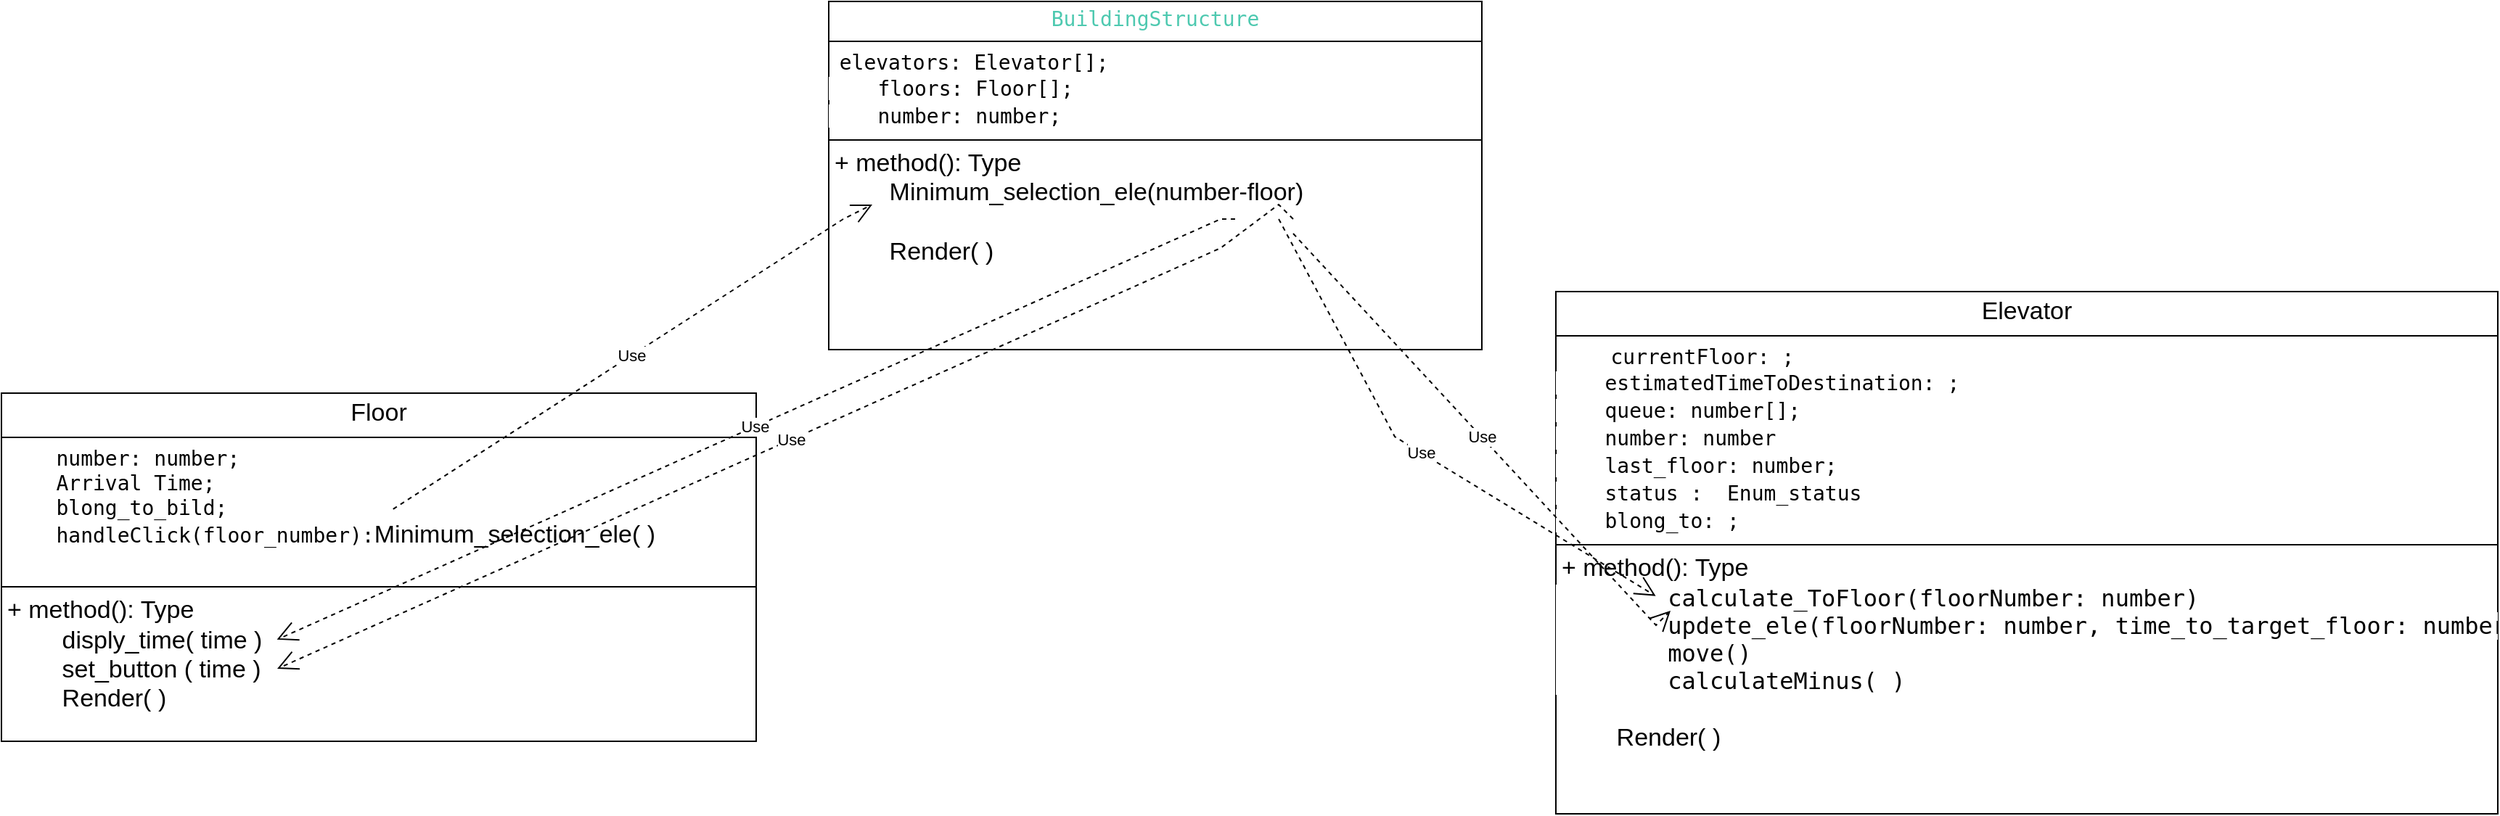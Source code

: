 <mxfile version="24.2.5" type="github">
  <diagram name="Page-1" id="IjWUP9i7PuynatKF41-h">
    <mxGraphModel dx="2162" dy="584" grid="1" gridSize="10" guides="1" tooltips="1" connect="1" arrows="1" fold="1" page="1" pageScale="1" pageWidth="827" pageHeight="1169" math="0" shadow="0">
      <root>
        <mxCell id="0" />
        <mxCell id="1" parent="0" />
        <mxCell id="OSa0iuLK5JAHsQCo5Juk-1" value="&lt;p style=&quot;margin:0px;margin-top:4px;text-align:center;&quot;&gt;&lt;span style=&quot;color: rgb(78, 201, 176); font-family: &amp;quot;Droid Sans Mono&amp;quot;, &amp;quot;monospace&amp;quot;, monospace; font-size: 14px; white-space: pre; text-align: left; background-color: rgb(255, 255, 255);&quot;&gt;BuildingStructure&lt;/span&gt;&lt;/p&gt;&lt;hr size=&quot;1&quot; style=&quot;border-style:solid;&quot;&gt;&lt;p style=&quot;margin:0px;margin-left:4px;&quot;&gt;&lt;span style=&quot;background-color: rgb(255, 255, 255);&quot;&gt;&amp;nbsp;&lt;span style=&quot;font-family: &amp;quot;Droid Sans Mono&amp;quot;, &amp;quot;monospace&amp;quot;, monospace; font-size: 14px; white-space: pre;&quot;&gt;elevators&lt;/span&gt;&lt;span style=&quot;font-family: &amp;quot;Droid Sans Mono&amp;quot;, &amp;quot;monospace&amp;quot;, monospace; font-size: 14px; white-space: pre;&quot;&gt;:&lt;/span&gt;&lt;span style=&quot;font-family: &amp;quot;Droid Sans Mono&amp;quot;, &amp;quot;monospace&amp;quot;, monospace; font-size: 14px; white-space: pre;&quot;&gt; &lt;/span&gt;&lt;span style=&quot;font-family: &amp;quot;Droid Sans Mono&amp;quot;, &amp;quot;monospace&amp;quot;, monospace; font-size: 14px; white-space: pre;&quot;&gt;Elevator&lt;/span&gt;&lt;span style=&quot;font-family: &amp;quot;Droid Sans Mono&amp;quot;, &amp;quot;monospace&amp;quot;, monospace; font-size: 14px; white-space: pre;&quot;&gt;[];&lt;/span&gt;&lt;/span&gt;&lt;/p&gt;&lt;div style=&quot;font-family: &amp;quot;Droid Sans Mono&amp;quot;, &amp;quot;monospace&amp;quot;, monospace; font-size: 14px; line-height: 19px; white-space: pre;&quot;&gt;&lt;div&gt;&lt;span style=&quot;background-color: rgb(255, 255, 255);&quot;&gt;    floors: Floor[];&lt;/span&gt;&lt;/div&gt;&lt;div&gt;&lt;span style=&quot;background-color: rgb(255, 255, 255);&quot;&gt;    number: number;&lt;/span&gt;&lt;/div&gt;&lt;/div&gt;&lt;hr size=&quot;1&quot; style=&quot;border-style:solid;&quot;&gt;&lt;p style=&quot;margin: 0px 0px 0px 4px; font-size: 17px;&quot;&gt;&lt;font style=&quot;font-size: 17px;&quot;&gt;+ method(): Type&lt;/font&gt;&lt;span style=&quot;background-color: initial; white-space: pre;&quot;&gt;&#x9;&lt;/span&gt;&lt;/p&gt;&lt;p style=&quot;margin: 0px 0px 0px 4px;&quot;&gt;&lt;span style=&quot;background-color: initial; font-size: 17px;&quot;&gt;&lt;span style=&quot;white-space: pre;&quot;&gt;&#x9;&lt;/span&gt;Minimum_selection_ele(number-floor)&lt;/span&gt;&lt;/p&gt;&lt;p style=&quot;margin: 0px 0px 0px 4px;&quot;&gt;&lt;span style=&quot;background-color: initial; font-size: 17px;&quot;&gt;&lt;br&gt;&lt;/span&gt;&lt;/p&gt;&lt;p style=&quot;margin: 0px 0px 0px 4px;&quot;&gt;&lt;span style=&quot;background-color: initial; font-size: 17px;&quot;&gt;&lt;span style=&quot;white-space: pre;&quot;&gt;&#x9;&lt;/span&gt;Render( )&lt;br&gt;&lt;/span&gt;&lt;/p&gt;" style="verticalAlign=top;align=left;overflow=fill;html=1;whiteSpace=wrap;" vertex="1" parent="1">
          <mxGeometry x="210" y="10" width="450" height="240" as="geometry" />
        </mxCell>
        <mxCell id="OSa0iuLK5JAHsQCo5Juk-4" value="&lt;p style=&quot;text-align: center; margin: 4px 0px 0px; font-size: 17px;&quot;&gt;Floor&lt;/p&gt;&lt;hr size=&quot;1&quot; style=&quot;border-style:solid;&quot;&gt;&lt;p style=&quot;margin:0px;margin-left:4px;&quot;&gt;&lt;span style=&quot;background-color: rgb(255, 255, 255); font-family: &amp;quot;Droid Sans Mono&amp;quot;, &amp;quot;monospace&amp;quot;, monospace; font-size: 14px; white-space: pre;&quot;&gt;    number: number;&lt;/span&gt;&lt;span style=&quot;font-family: &amp;quot;Droid Sans Mono&amp;quot;, &amp;quot;monospace&amp;quot;, monospace; font-size: 14px; white-space: pre;&quot;&gt;&#x9;&lt;/span&gt;&lt;/p&gt;&lt;p style=&quot;margin:0px;margin-left:4px;&quot;&gt;&lt;span style=&quot;background-color: initial; font-size: 14px; white-space: pre;&quot;&gt;&lt;font face=&quot;Droid Sans Mono, monospace, monospace&quot;&gt;    Arrival Time;&lt;/font&gt;&lt;/span&gt;&lt;/p&gt;&lt;p style=&quot;margin:0px;margin-left:4px;&quot;&gt;&lt;span style=&quot;background-color: initial;&quot;&gt;&lt;font style=&quot;&quot; face=&quot;Droid Sans Mono, monospace, monospace&quot;&gt;&lt;span style=&quot;font-size: 14px; white-space: pre;&quot;&gt;    blong_to_bild;&lt;/span&gt;&lt;br&gt;&lt;/font&gt;&lt;/span&gt;&lt;/p&gt;&lt;p style=&quot;margin:0px;margin-left:4px;&quot;&gt;&lt;span style=&quot;background-color: initial;&quot;&gt;&lt;font style=&quot;&quot; face=&quot;Droid Sans Mono, monospace, monospace&quot;&gt;&lt;span style=&quot;font-size: 14px; white-space: pre;&quot;&gt;    handleClick(floor_number):&lt;/span&gt;&lt;/font&gt;&lt;/span&gt;&lt;span style=&quot;font-size: 17px; background-color: initial;&quot;&gt;Minimum_selection_ele( )&lt;/span&gt;&lt;/p&gt;&lt;div style=&quot;font-family: &amp;quot;Droid Sans Mono&amp;quot;, &amp;quot;monospace&amp;quot;, monospace; font-size: 14px; line-height: 19px; white-space: pre;&quot;&gt;&lt;div&gt;&lt;span style=&quot;background-color: rgb(255, 255, 255);&quot;&gt;&lt;br&gt;&lt;/span&gt;&lt;/div&gt;&lt;/div&gt;&lt;hr size=&quot;1&quot; style=&quot;border-style:solid;&quot;&gt;&lt;p style=&quot;margin: 0px 0px 0px 4px; font-size: 17px;&quot;&gt;&lt;font style=&quot;font-size: 17px;&quot;&gt;+ method(): Type&lt;/font&gt;&lt;span style=&quot;background-color: initial; white-space: pre;&quot;&gt;&#x9;&lt;/span&gt;&lt;/p&gt;&lt;p style=&quot;margin: 0px 0px 0px 4px;&quot;&gt;&lt;span style=&quot;background-color: initial; font-size: 17px;&quot;&gt;&lt;span style=&quot;white-space: pre;&quot;&gt;&#x9;&lt;/span&gt;disply_time( time )&lt;/span&gt;&lt;/p&gt;&lt;p style=&quot;margin: 0px 0px 0px 4px;&quot;&gt;&lt;span style=&quot;background-color: initial; font-size: 17px;&quot;&gt;&lt;span style=&quot;white-space: pre;&quot;&gt;&#x9;&lt;/span&gt;set_button ( time )&lt;br&gt;&lt;/span&gt;&lt;/p&gt;&lt;p style=&quot;margin: 0px 0px 0px 4px;&quot;&gt;&lt;span style=&quot;background-color: initial; font-size: 17px;&quot;&gt;&lt;span style=&quot;white-space: pre;&quot;&gt;&#x9;&lt;/span&gt;Render( )&lt;br&gt;&lt;/span&gt;&lt;/p&gt;" style="verticalAlign=top;align=left;overflow=fill;html=1;whiteSpace=wrap;" vertex="1" parent="1">
          <mxGeometry x="-360" y="280" width="520" height="240" as="geometry" />
        </mxCell>
        <mxCell id="OSa0iuLK5JAHsQCo5Juk-5" value="&lt;p style=&quot;text-align: center; margin: 4px 0px 0px; font-size: 17px;&quot;&gt;Elevator&lt;/p&gt;&lt;hr size=&quot;1&quot; style=&quot;border-style:solid;&quot;&gt;&lt;p style=&quot;margin:0px;margin-left:4px;&quot;&gt;&lt;span style=&quot;background-color: rgb(255, 255, 255);&quot;&gt;&lt;span style=&quot;font-family: &amp;quot;Droid Sans Mono&amp;quot;, &amp;quot;monospace&amp;quot;, monospace; font-size: 14px; white-space: pre;&quot;&gt;    &lt;/span&gt;&lt;span style=&quot;font-family: &amp;quot;Droid Sans Mono&amp;quot;, &amp;quot;monospace&amp;quot;, monospace; font-size: 14px; white-space: pre;&quot;&gt;currentFloor&lt;/span&gt;&lt;span style=&quot;font-family: &amp;quot;Droid Sans Mono&amp;quot;, &amp;quot;monospace&amp;quot;, monospace; font-size: 14px; white-space: pre;&quot;&gt;:&lt;/span&gt;&lt;span style=&quot;font-family: &amp;quot;Droid Sans Mono&amp;quot;, &amp;quot;monospace&amp;quot;, monospace; font-size: 14px; white-space: pre;&quot;&gt; &lt;/span&gt;&lt;span style=&quot;font-family: &amp;quot;Droid Sans Mono&amp;quot;, &amp;quot;monospace&amp;quot;, monospace; font-size: 14px; white-space: pre;&quot;&gt;;&lt;/span&gt;&lt;/span&gt;&lt;/p&gt;&lt;div style=&quot;font-family: &amp;quot;Droid Sans Mono&amp;quot;, &amp;quot;monospace&amp;quot;, monospace; font-size: 14px; line-height: 19px; white-space: pre;&quot;&gt;&lt;div style=&quot;&quot;&gt;&lt;span style=&quot;background-color: rgb(255, 255, 255);&quot;&gt;    estimatedTimeToDestination: ;&lt;/span&gt;&lt;/div&gt;&lt;div style=&quot;&quot;&gt;&lt;span style=&quot;background-color: rgb(255, 255, 255);&quot;&gt;    queue: number[];&lt;/span&gt;&lt;/div&gt;&lt;div style=&quot;&quot;&gt;&lt;span style=&quot;background-color: rgb(255, 255, 255);&quot;&gt;    number: number&lt;/span&gt;&lt;/div&gt;&lt;div style=&quot;&quot;&gt;&lt;span style=&quot;background-color: rgb(255, 255, 255);&quot;&gt;    last_floor: number;&lt;/span&gt;&lt;/div&gt;&lt;div style=&quot;&quot;&gt;&lt;span style=&quot;background-color: rgb(255, 255, 255);&quot;&gt;    status :  Enum_status&lt;/span&gt;&lt;/div&gt;&lt;div style=&quot;&quot;&gt;&lt;span style=&quot;background-color: rgb(255, 255, 255);&quot;&gt;    blong_to: ;&lt;/span&gt;&lt;/div&gt;&lt;/div&gt;&lt;hr size=&quot;1&quot; style=&quot;border-style:solid;&quot;&gt;&lt;p style=&quot;margin: 0px 0px 0px 4px; font-size: 17px;&quot;&gt;&lt;font style=&quot;font-size: 17px;&quot;&gt;+ method(): Type&lt;/font&gt;&lt;span style=&quot;background-color: initial; white-space: pre;&quot;&gt;&#x9;&lt;/span&gt;&lt;/p&gt;&lt;div style=&quot;font-family: &amp;quot;Droid Sans Mono&amp;quot;, &amp;quot;monospace&amp;quot;, monospace; line-height: 19px; white-space: pre; font-size: 16px;&quot;&gt;&lt;span style=&quot;background-color: rgb(255, 255, 255);&quot;&gt;&lt;font style=&quot;font-size: 16px;&quot;&gt;&lt;span style=&quot;white-space: pre;&quot;&gt;&#x9;&lt;/span&gt;calculate_ToFloor(floorNumber: number)&lt;/font&gt;&lt;/span&gt;&lt;/div&gt;&lt;div style=&quot;font-family: &amp;quot;Droid Sans Mono&amp;quot;, &amp;quot;monospace&amp;quot;, monospace; line-height: 19px; white-space: pre; font-size: 16px;&quot;&gt;&lt;div style=&quot;line-height: 19px;&quot;&gt;&lt;span style=&quot;background-color: rgb(255, 255, 255);&quot;&gt;&lt;font style=&quot;font-size: 16px;&quot;&gt;&lt;span style=&quot;white-space: pre;&quot;&gt;&#x9;&lt;/span&gt;updete_ele(floorNumber: number, time_to_target_floor: number)&lt;/font&gt;&lt;/span&gt;&lt;/div&gt;&lt;div style=&quot;line-height: 19px;&quot;&gt;&lt;div style=&quot;line-height: 19px;&quot;&gt;&lt;span style=&quot;background-color: rgb(255, 255, 255);&quot;&gt;&lt;font style=&quot;font-size: 16px;&quot;&gt;&lt;span style=&quot;white-space: pre;&quot;&gt;&#x9;&lt;/span&gt;move()&lt;/font&gt;&lt;/span&gt;&lt;/div&gt;&lt;div style=&quot;line-height: 19px;&quot;&gt;&lt;div style=&quot;line-height: 19px;&quot;&gt;&lt;span style=&quot;background-color: rgb(255, 255, 255);&quot;&gt;&lt;font style=&quot;font-size: 16px;&quot;&gt;&lt;span style=&quot;white-space: pre;&quot;&gt;&#x9;&lt;/span&gt;calculateMinus( )&lt;/font&gt;&lt;/span&gt;&lt;/div&gt;&lt;/div&gt;&lt;/div&gt;&lt;/div&gt;&lt;p style=&quot;margin: 0px 0px 0px 4px;&quot;&gt;&lt;span style=&quot;background-color: initial; font-size: 17px;&quot;&gt;&lt;span style=&quot;white-space: pre;&quot;&gt;&#x9;&lt;/span&gt;&lt;/span&gt;&lt;/p&gt;&lt;p style=&quot;margin: 0px 0px 0px 4px;&quot;&gt;&lt;span style=&quot;background-color: initial; font-size: 17px;&quot;&gt;&lt;span style=&quot;white-space: pre;&quot;&gt;&#x9;&lt;/span&gt;Render( )&lt;br&gt;&lt;/span&gt;&lt;/p&gt;" style="verticalAlign=top;align=left;overflow=fill;html=1;whiteSpace=wrap;" vertex="1" parent="1">
          <mxGeometry x="711" y="210" width="649" height="360" as="geometry" />
        </mxCell>
        <mxCell id="OSa0iuLK5JAHsQCo5Juk-9" value="Use" style="endArrow=open;endSize=12;dashed=1;html=1;rounded=0;exitX=0.519;exitY=0.333;exitDx=0;exitDy=0;exitPerimeter=0;" edge="1" parent="1" source="OSa0iuLK5JAHsQCo5Juk-4">
          <mxGeometry width="160" relative="1" as="geometry">
            <mxPoint x="-10" y="160" as="sourcePoint" />
            <mxPoint x="240" y="150" as="targetPoint" />
            <Array as="points">
              <mxPoint x="220" y="160" />
            </Array>
          </mxGeometry>
        </mxCell>
        <mxCell id="OSa0iuLK5JAHsQCo5Juk-11" value="Use" style="endArrow=open;endSize=12;dashed=1;html=1;rounded=0;entryX=0.365;entryY=0.708;entryDx=0;entryDy=0;entryPerimeter=0;" edge="1" parent="1" target="OSa0iuLK5JAHsQCo5Juk-4">
          <mxGeometry width="160" relative="1" as="geometry">
            <mxPoint x="490" y="160" as="sourcePoint" />
            <mxPoint x="560" y="295" as="targetPoint" />
            <Array as="points">
              <mxPoint x="480" y="160" />
            </Array>
          </mxGeometry>
        </mxCell>
        <mxCell id="OSa0iuLK5JAHsQCo5Juk-12" value="Use" style="endArrow=open;endSize=12;dashed=1;html=1;rounded=0;entryX=0.365;entryY=0.708;entryDx=0;entryDy=0;entryPerimeter=0;" edge="1" parent="1">
          <mxGeometry width="160" relative="1" as="geometry">
            <mxPoint x="530" y="160" as="sourcePoint" />
            <mxPoint x="-170" y="470" as="targetPoint" />
            <Array as="points">
              <mxPoint x="520" y="150" />
              <mxPoint x="480" y="180" />
            </Array>
          </mxGeometry>
        </mxCell>
        <mxCell id="OSa0iuLK5JAHsQCo5Juk-13" value="Use" style="endArrow=open;endSize=12;dashed=1;html=1;rounded=0;exitX=0.689;exitY=0.625;exitDx=0;exitDy=0;exitPerimeter=0;entryX=0.106;entryY=0.583;entryDx=0;entryDy=0;entryPerimeter=0;" edge="1" parent="1" source="OSa0iuLK5JAHsQCo5Juk-1" target="OSa0iuLK5JAHsQCo5Juk-5">
          <mxGeometry width="160" relative="1" as="geometry">
            <mxPoint x="490" y="390" as="sourcePoint" />
            <mxPoint x="600" y="500" as="targetPoint" />
            <Array as="points">
              <mxPoint x="600" y="310" />
            </Array>
          </mxGeometry>
        </mxCell>
        <mxCell id="OSa0iuLK5JAHsQCo5Juk-14" value="Use" style="endArrow=open;endSize=12;dashed=1;html=1;rounded=0;exitX=0.689;exitY=0.625;exitDx=0;exitDy=0;exitPerimeter=0;entryX=0.106;entryY=0.583;entryDx=0;entryDy=0;entryPerimeter=0;" edge="1" parent="1">
          <mxGeometry width="160" relative="1" as="geometry">
            <mxPoint x="530" y="170" as="sourcePoint" />
            <mxPoint x="790" y="430" as="targetPoint" />
            <Array as="points">
              <mxPoint x="780" y="440" />
            </Array>
          </mxGeometry>
        </mxCell>
      </root>
    </mxGraphModel>
  </diagram>
</mxfile>
